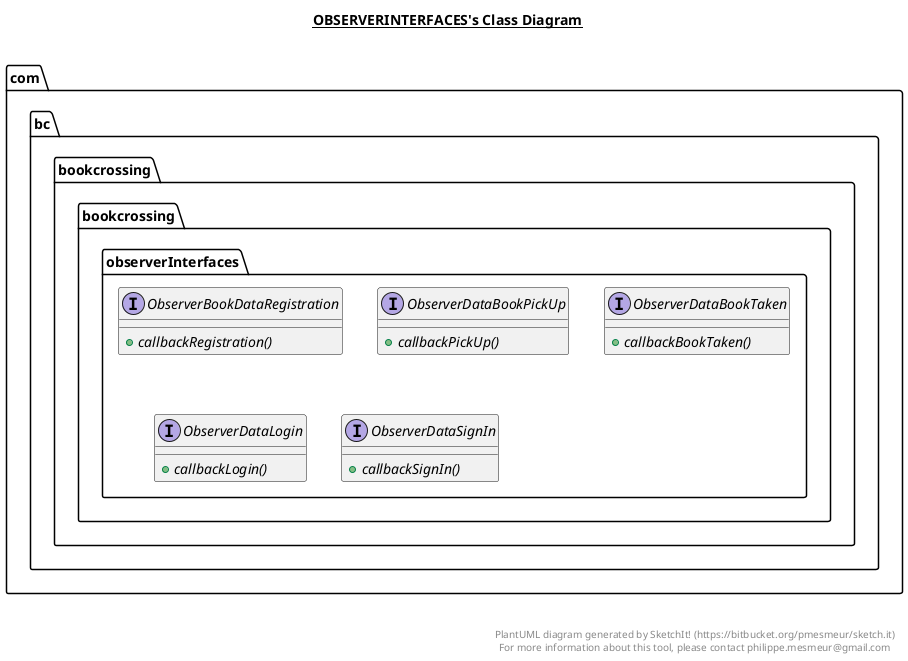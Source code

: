 @startuml

title __OBSERVERINTERFACES's Class Diagram__\n

  package com.bc.bookcrossing.bookcrossing {
    package com.bc.bookcrossing.bookcrossing.observerInterfaces {
      interface ObserverBookDataRegistration {
          {abstract} + callbackRegistration()
      }
    }
  }
  

  package com.bc.bookcrossing.bookcrossing {
    package com.bc.bookcrossing.bookcrossing.observerInterfaces {
      interface ObserverDataBookPickUp {
          {abstract} + callbackPickUp()
      }
    }
  }
  

  package com.bc.bookcrossing.bookcrossing {
    package com.bc.bookcrossing.bookcrossing.observerInterfaces {
      interface ObserverDataBookTaken {
          {abstract} + callbackBookTaken()
      }
    }
  }
  

  package com.bc.bookcrossing.bookcrossing {
    package com.bc.bookcrossing.bookcrossing.observerInterfaces {
      interface ObserverDataLogin {
          {abstract} + callbackLogin()
      }
    }
  }
  

  package com.bc.bookcrossing.bookcrossing {
    package com.bc.bookcrossing.bookcrossing.observerInterfaces {
      interface ObserverDataSignIn {
          {abstract} + callbackSignIn()
      }
    }
  }
  



right footer


PlantUML diagram generated by SketchIt! (https://bitbucket.org/pmesmeur/sketch.it)
For more information about this tool, please contact philippe.mesmeur@gmail.com
endfooter

@enduml
